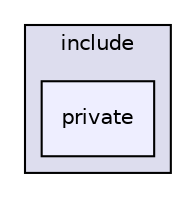 digraph "include/private" {
  compound=true
  node [ fontsize="10", fontname="Helvetica"];
  edge [ labelfontsize="10", labelfontname="Helvetica"];
  subgraph clusterdir_d44c64559bbebec7f509842c48db8b23 {
    graph [ bgcolor="#ddddee", pencolor="black", label="include" fontname="Helvetica", fontsize="10", URL="dir_d44c64559bbebec7f509842c48db8b23.html"]
  dir_4bd6cd521a56a9f4d924ab2d33a9895d [shape=box, label="private", style="filled", fillcolor="#eeeeff", pencolor="black", URL="dir_4bd6cd521a56a9f4d924ab2d33a9895d.html"];
  }
}
